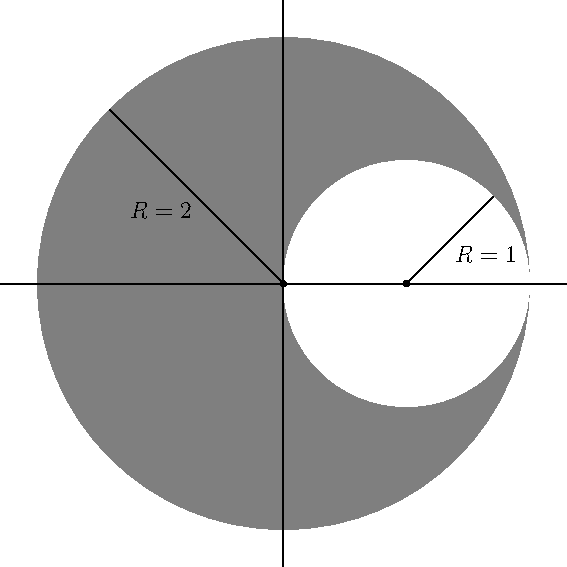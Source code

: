 size(10cm);

fill(circle((0,0),2),gray);
fill(circle((1,0),1),white);

dot((0,0));
dot((1,0));

draw((0,0)--(-1.414,1.414));
label("$R=2$",(-0.707,0.707),SW);

draw((1,0)--(1.707,0.707));
label("$R=1$",(1.353,0.353),SE);

draw((-2.3,0)--(2.3,0));
draw((0,-2.3)--(0,2.3));
